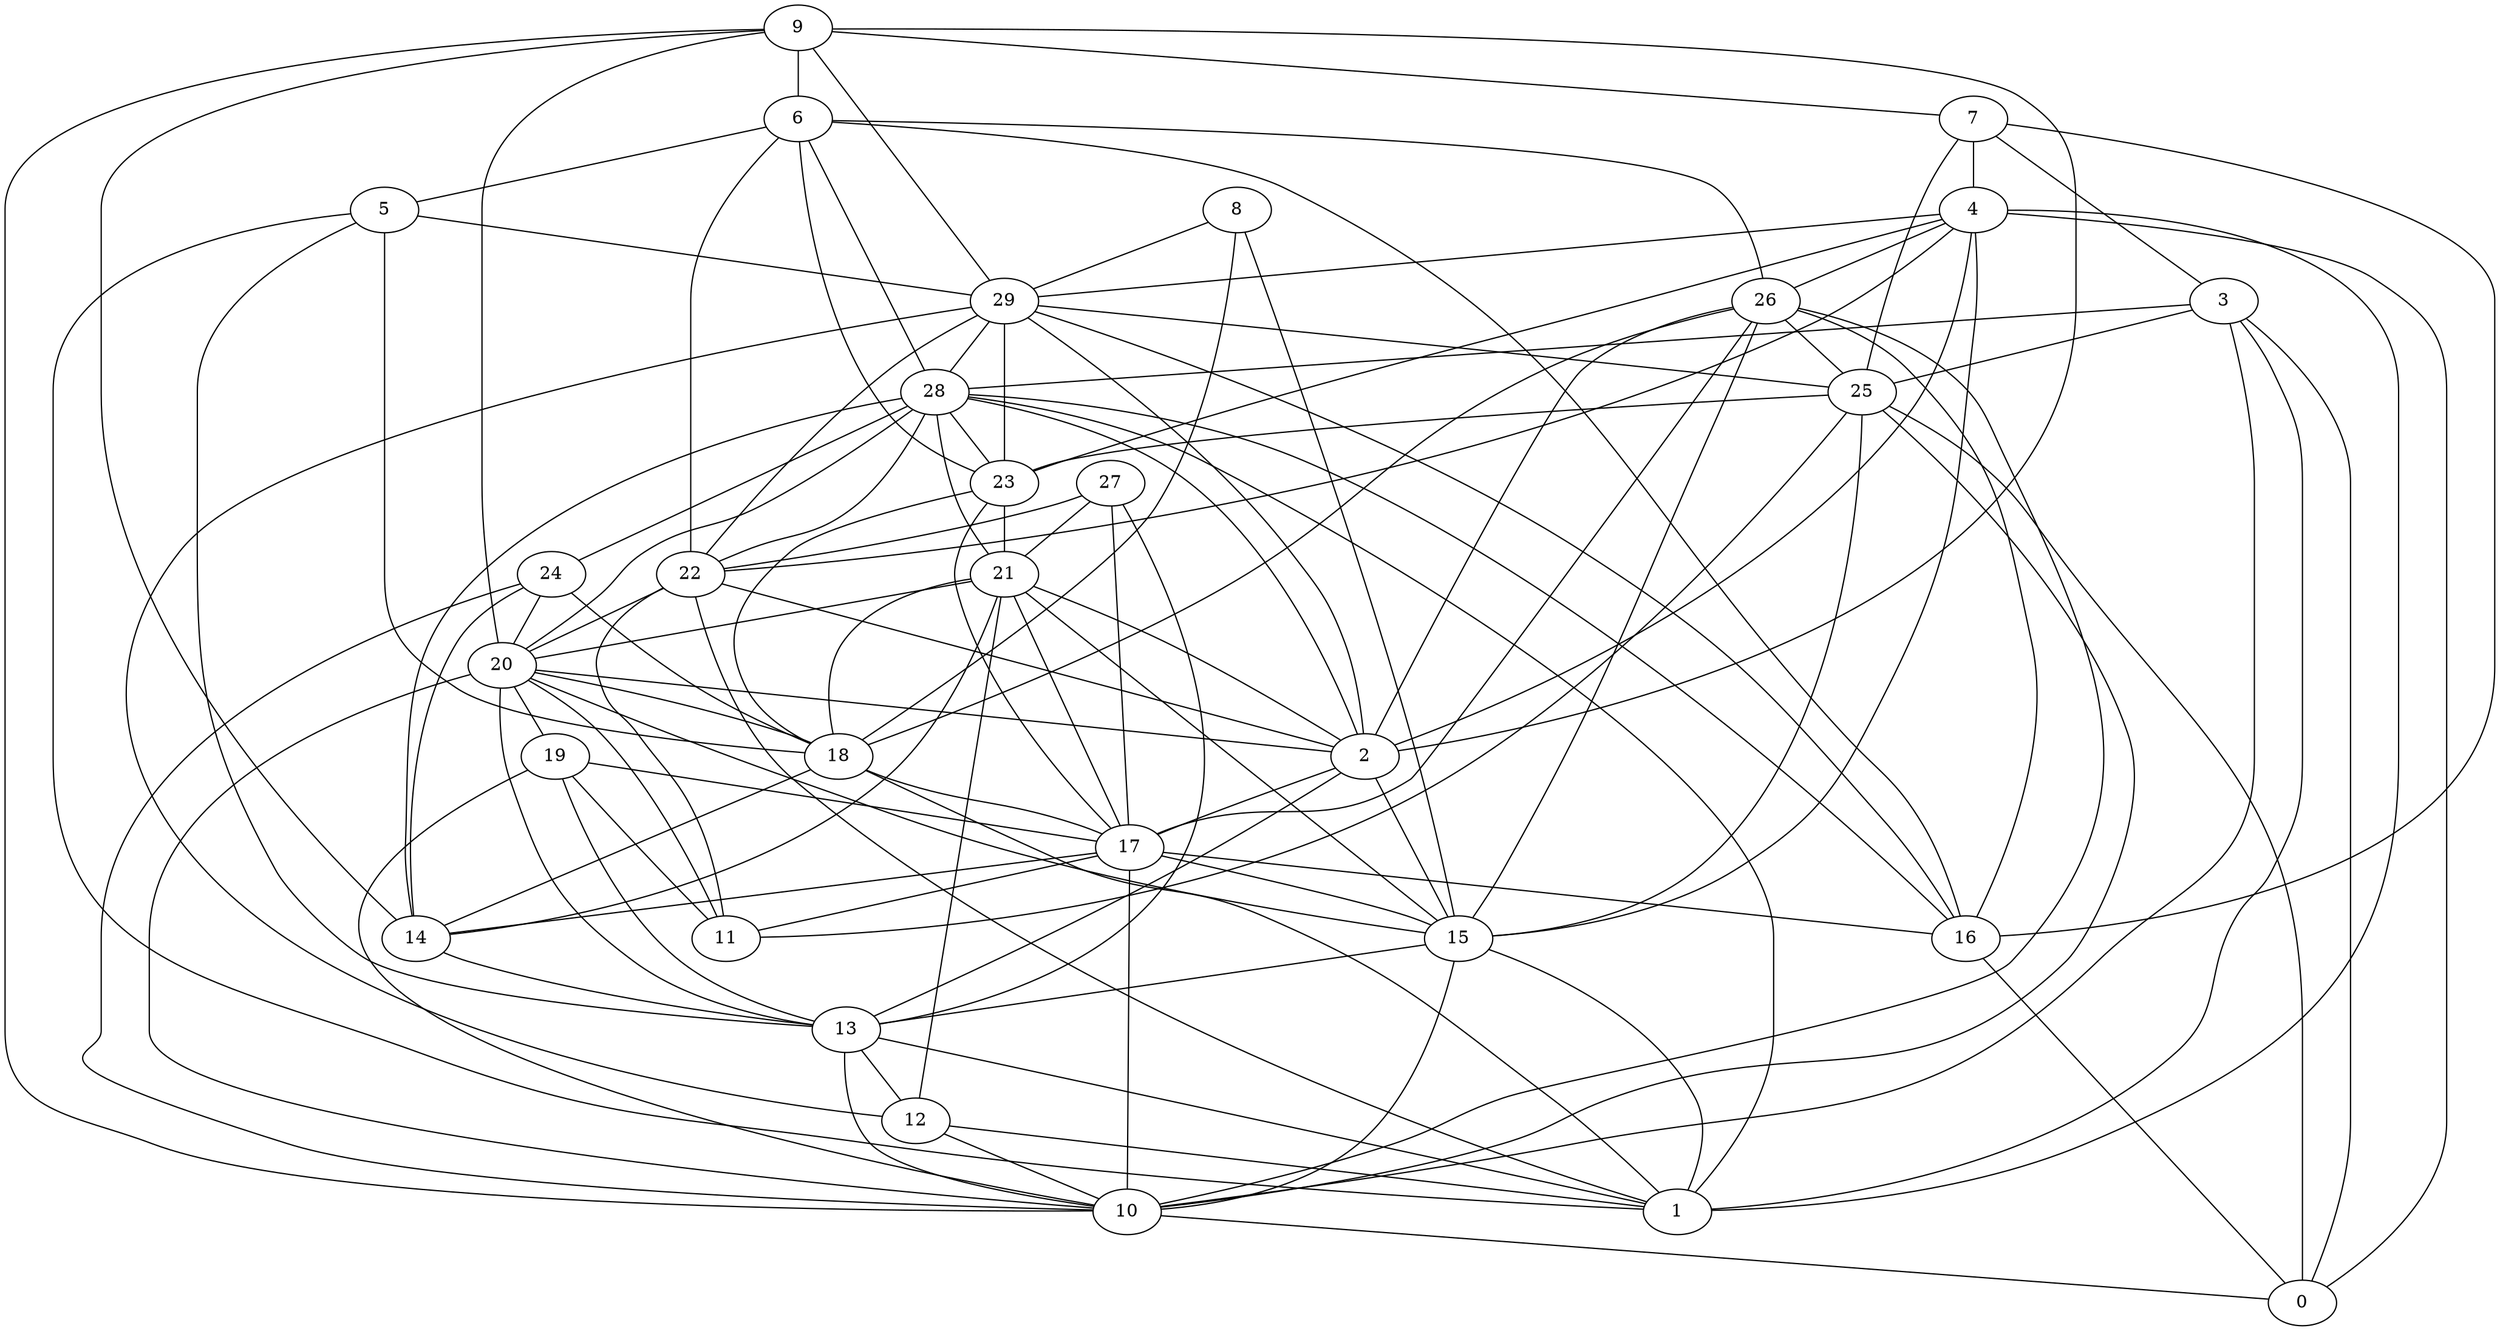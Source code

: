 digraph GG_graph {

subgraph G_graph {
edge [color = black]
"26" -> "2" [dir = none]
"28" -> "14" [dir = none]
"28" -> "16" [dir = none]
"28" -> "1" [dir = none]
"28" -> "24" [dir = none]
"28" -> "21" [dir = none]
"19" -> "17" [dir = none]
"16" -> "0" [dir = none]
"6" -> "22" [dir = none]
"6" -> "16" [dir = none]
"3" -> "10" [dir = none]
"3" -> "28" [dir = none]
"7" -> "3" [dir = none]
"27" -> "17" [dir = none]
"29" -> "28" [dir = none]
"15" -> "10" [dir = none]
"13" -> "12" [dir = none]
"20" -> "11" [dir = none]
"23" -> "21" [dir = none]
"21" -> "12" [dir = none]
"21" -> "20" [dir = none]
"5" -> "18" [dir = none]
"5" -> "29" [dir = none]
"17" -> "14" [dir = none]
"9" -> "14" [dir = none]
"8" -> "15" [dir = none]
"4" -> "2" [dir = none]
"4" -> "15" [dir = none]
"25" -> "23" [dir = none]
"27" -> "22" [dir = none]
"26" -> "17" [dir = none]
"5" -> "13" [dir = none]
"29" -> "25" [dir = none]
"24" -> "20" [dir = none]
"10" -> "0" [dir = none]
"9" -> "2" [dir = none]
"27" -> "13" [dir = none]
"12" -> "1" [dir = none]
"22" -> "1" [dir = none]
"7" -> "16" [dir = none]
"29" -> "16" [dir = none]
"6" -> "26" [dir = none]
"25" -> "10" [dir = none]
"20" -> "13" [dir = none]
"19" -> "10" [dir = none]
"9" -> "29" [dir = none]
"23" -> "17" [dir = none]
"21" -> "2" [dir = none]
"6" -> "5" [dir = none]
"24" -> "14" [dir = none]
"9" -> "7" [dir = none]
"17" -> "16" [dir = none]
"7" -> "4" [dir = none]
"26" -> "18" [dir = none]
"29" -> "2" [dir = none]
"17" -> "15" [dir = none]
"9" -> "10" [dir = none]
"25" -> "15" [dir = none]
"4" -> "23" [dir = none]
"23" -> "18" [dir = none]
"20" -> "18" [dir = none]
"28" -> "23" [dir = none]
"4" -> "0" [dir = none]
"17" -> "10" [dir = none]
"20" -> "15" [dir = none]
"12" -> "10" [dir = none]
"2" -> "17" [dir = none]
"4" -> "26" [dir = none]
"26" -> "16" [dir = none]
"4" -> "22" [dir = none]
"21" -> "17" [dir = none]
"14" -> "13" [dir = none]
"22" -> "2" [dir = none]
"28" -> "22" [dir = none]
"3" -> "0" [dir = none]
"6" -> "23" [dir = none]
"24" -> "18" [dir = none]
"29" -> "12" [dir = none]
"25" -> "0" [dir = none]
"13" -> "1" [dir = none]
"22" -> "11" [dir = none]
"3" -> "25" [dir = none]
"4" -> "29" [dir = none]
"8" -> "18" [dir = none]
"28" -> "20" [dir = none]
"19" -> "13" [dir = none]
"9" -> "6" [dir = none]
"5" -> "1" [dir = none]
"26" -> "15" [dir = none]
"20" -> "19" [dir = none]
"26" -> "25" [dir = none]
"21" -> "15" [dir = none]
"7" -> "25" [dir = none]
"24" -> "10" [dir = none]
"19" -> "11" [dir = none]
"15" -> "1" [dir = none]
"13" -> "10" [dir = none]
"3" -> "1" [dir = none]
"15" -> "13" [dir = none]
"17" -> "11" [dir = none]
"29" -> "22" [dir = none]
"20" -> "10" [dir = none]
"26" -> "10" [dir = none]
"2" -> "15" [dir = none]
"21" -> "18" [dir = none]
"8" -> "29" [dir = none]
"20" -> "2" [dir = none]
"18" -> "14" [dir = none]
"18" -> "1" [dir = none]
"22" -> "20" [dir = none]
"27" -> "21" [dir = none]
"2" -> "13" [dir = none]
"6" -> "28" [dir = none]
"18" -> "17" [dir = none]
"21" -> "14" [dir = none]
"25" -> "11" [dir = none]
"28" -> "2" [dir = none]
"4" -> "1" [dir = none]
"9" -> "20" [dir = none]
"29" -> "23" [dir = none]
}

}
